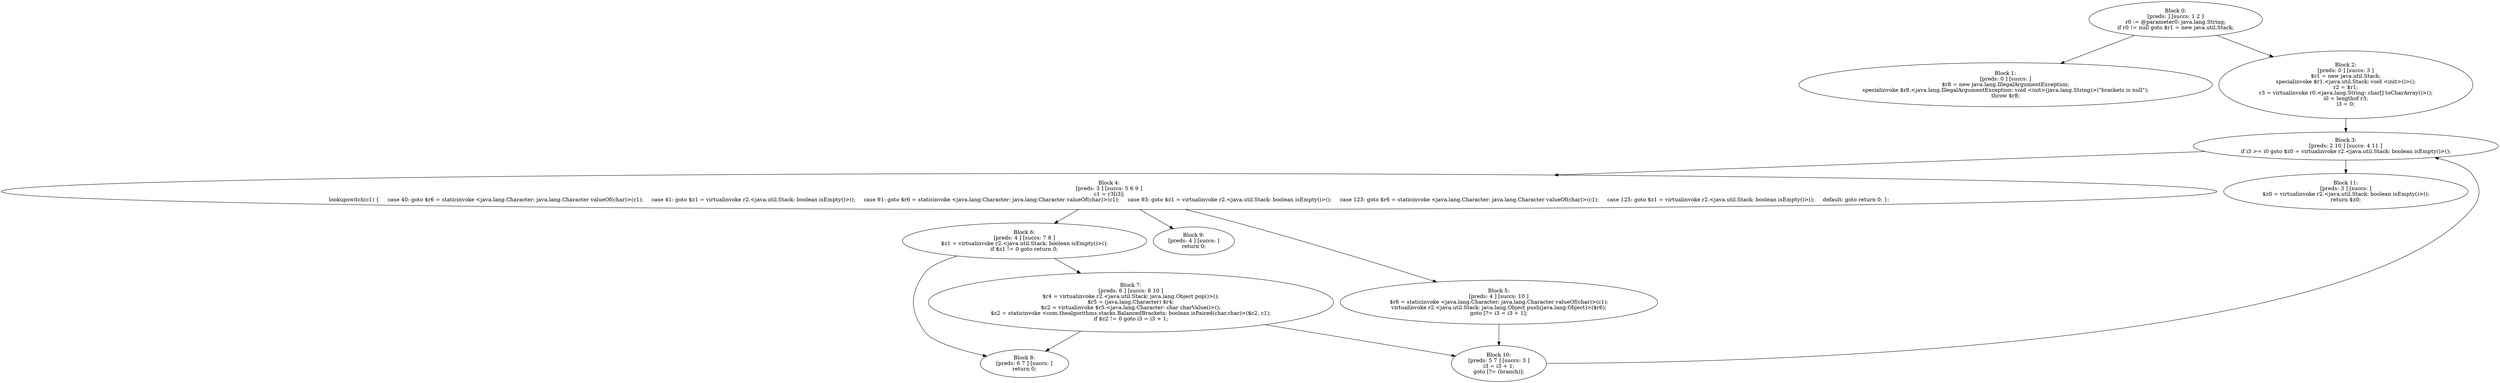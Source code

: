 digraph "unitGraph" {
    "Block 0:
[preds: ] [succs: 1 2 ]
r0 := @parameter0: java.lang.String;
if r0 != null goto $r1 = new java.util.Stack;
"
    "Block 1:
[preds: 0 ] [succs: ]
$r8 = new java.lang.IllegalArgumentException;
specialinvoke $r8.<java.lang.IllegalArgumentException: void <init>(java.lang.String)>(\"brackets is null\");
throw $r8;
"
    "Block 2:
[preds: 0 ] [succs: 3 ]
$r1 = new java.util.Stack;
specialinvoke $r1.<java.util.Stack: void <init>()>();
r2 = $r1;
r3 = virtualinvoke r0.<java.lang.String: char[] toCharArray()>();
i0 = lengthof r3;
i3 = 0;
"
    "Block 3:
[preds: 2 10 ] [succs: 4 11 ]
if i3 >= i0 goto $z0 = virtualinvoke r2.<java.util.Stack: boolean isEmpty()>();
"
    "Block 4:
[preds: 3 ] [succs: 5 6 9 ]
c1 = r3[i3];
lookupswitch(c1) {     case 40: goto $r6 = staticinvoke <java.lang.Character: java.lang.Character valueOf(char)>(c1);     case 41: goto $z1 = virtualinvoke r2.<java.util.Stack: boolean isEmpty()>();     case 91: goto $r6 = staticinvoke <java.lang.Character: java.lang.Character valueOf(char)>(c1);     case 93: goto $z1 = virtualinvoke r2.<java.util.Stack: boolean isEmpty()>();     case 123: goto $r6 = staticinvoke <java.lang.Character: java.lang.Character valueOf(char)>(c1);     case 125: goto $z1 = virtualinvoke r2.<java.util.Stack: boolean isEmpty()>();     default: goto return 0; };
"
    "Block 5:
[preds: 4 ] [succs: 10 ]
$r6 = staticinvoke <java.lang.Character: java.lang.Character valueOf(char)>(c1);
virtualinvoke r2.<java.util.Stack: java.lang.Object push(java.lang.Object)>($r6);
goto [?= i3 = i3 + 1];
"
    "Block 6:
[preds: 4 ] [succs: 7 8 ]
$z1 = virtualinvoke r2.<java.util.Stack: boolean isEmpty()>();
if $z1 != 0 goto return 0;
"
    "Block 7:
[preds: 6 ] [succs: 8 10 ]
$r4 = virtualinvoke r2.<java.util.Stack: java.lang.Object pop()>();
$r5 = (java.lang.Character) $r4;
$c2 = virtualinvoke $r5.<java.lang.Character: char charValue()>();
$z2 = staticinvoke <com.thealgorithms.stacks.BalancedBrackets: boolean isPaired(char,char)>($c2, c1);
if $z2 != 0 goto i3 = i3 + 1;
"
    "Block 8:
[preds: 6 7 ] [succs: ]
return 0;
"
    "Block 9:
[preds: 4 ] [succs: ]
return 0;
"
    "Block 10:
[preds: 5 7 ] [succs: 3 ]
i3 = i3 + 1;
goto [?= (branch)];
"
    "Block 11:
[preds: 3 ] [succs: ]
$z0 = virtualinvoke r2.<java.util.Stack: boolean isEmpty()>();
return $z0;
"
    "Block 0:
[preds: ] [succs: 1 2 ]
r0 := @parameter0: java.lang.String;
if r0 != null goto $r1 = new java.util.Stack;
"->"Block 1:
[preds: 0 ] [succs: ]
$r8 = new java.lang.IllegalArgumentException;
specialinvoke $r8.<java.lang.IllegalArgumentException: void <init>(java.lang.String)>(\"brackets is null\");
throw $r8;
";
    "Block 0:
[preds: ] [succs: 1 2 ]
r0 := @parameter0: java.lang.String;
if r0 != null goto $r1 = new java.util.Stack;
"->"Block 2:
[preds: 0 ] [succs: 3 ]
$r1 = new java.util.Stack;
specialinvoke $r1.<java.util.Stack: void <init>()>();
r2 = $r1;
r3 = virtualinvoke r0.<java.lang.String: char[] toCharArray()>();
i0 = lengthof r3;
i3 = 0;
";
    "Block 2:
[preds: 0 ] [succs: 3 ]
$r1 = new java.util.Stack;
specialinvoke $r1.<java.util.Stack: void <init>()>();
r2 = $r1;
r3 = virtualinvoke r0.<java.lang.String: char[] toCharArray()>();
i0 = lengthof r3;
i3 = 0;
"->"Block 3:
[preds: 2 10 ] [succs: 4 11 ]
if i3 >= i0 goto $z0 = virtualinvoke r2.<java.util.Stack: boolean isEmpty()>();
";
    "Block 3:
[preds: 2 10 ] [succs: 4 11 ]
if i3 >= i0 goto $z0 = virtualinvoke r2.<java.util.Stack: boolean isEmpty()>();
"->"Block 4:
[preds: 3 ] [succs: 5 6 9 ]
c1 = r3[i3];
lookupswitch(c1) {     case 40: goto $r6 = staticinvoke <java.lang.Character: java.lang.Character valueOf(char)>(c1);     case 41: goto $z1 = virtualinvoke r2.<java.util.Stack: boolean isEmpty()>();     case 91: goto $r6 = staticinvoke <java.lang.Character: java.lang.Character valueOf(char)>(c1);     case 93: goto $z1 = virtualinvoke r2.<java.util.Stack: boolean isEmpty()>();     case 123: goto $r6 = staticinvoke <java.lang.Character: java.lang.Character valueOf(char)>(c1);     case 125: goto $z1 = virtualinvoke r2.<java.util.Stack: boolean isEmpty()>();     default: goto return 0; };
";
    "Block 3:
[preds: 2 10 ] [succs: 4 11 ]
if i3 >= i0 goto $z0 = virtualinvoke r2.<java.util.Stack: boolean isEmpty()>();
"->"Block 11:
[preds: 3 ] [succs: ]
$z0 = virtualinvoke r2.<java.util.Stack: boolean isEmpty()>();
return $z0;
";
    "Block 4:
[preds: 3 ] [succs: 5 6 9 ]
c1 = r3[i3];
lookupswitch(c1) {     case 40: goto $r6 = staticinvoke <java.lang.Character: java.lang.Character valueOf(char)>(c1);     case 41: goto $z1 = virtualinvoke r2.<java.util.Stack: boolean isEmpty()>();     case 91: goto $r6 = staticinvoke <java.lang.Character: java.lang.Character valueOf(char)>(c1);     case 93: goto $z1 = virtualinvoke r2.<java.util.Stack: boolean isEmpty()>();     case 123: goto $r6 = staticinvoke <java.lang.Character: java.lang.Character valueOf(char)>(c1);     case 125: goto $z1 = virtualinvoke r2.<java.util.Stack: boolean isEmpty()>();     default: goto return 0; };
"->"Block 5:
[preds: 4 ] [succs: 10 ]
$r6 = staticinvoke <java.lang.Character: java.lang.Character valueOf(char)>(c1);
virtualinvoke r2.<java.util.Stack: java.lang.Object push(java.lang.Object)>($r6);
goto [?= i3 = i3 + 1];
";
    "Block 4:
[preds: 3 ] [succs: 5 6 9 ]
c1 = r3[i3];
lookupswitch(c1) {     case 40: goto $r6 = staticinvoke <java.lang.Character: java.lang.Character valueOf(char)>(c1);     case 41: goto $z1 = virtualinvoke r2.<java.util.Stack: boolean isEmpty()>();     case 91: goto $r6 = staticinvoke <java.lang.Character: java.lang.Character valueOf(char)>(c1);     case 93: goto $z1 = virtualinvoke r2.<java.util.Stack: boolean isEmpty()>();     case 123: goto $r6 = staticinvoke <java.lang.Character: java.lang.Character valueOf(char)>(c1);     case 125: goto $z1 = virtualinvoke r2.<java.util.Stack: boolean isEmpty()>();     default: goto return 0; };
"->"Block 6:
[preds: 4 ] [succs: 7 8 ]
$z1 = virtualinvoke r2.<java.util.Stack: boolean isEmpty()>();
if $z1 != 0 goto return 0;
";
    "Block 4:
[preds: 3 ] [succs: 5 6 9 ]
c1 = r3[i3];
lookupswitch(c1) {     case 40: goto $r6 = staticinvoke <java.lang.Character: java.lang.Character valueOf(char)>(c1);     case 41: goto $z1 = virtualinvoke r2.<java.util.Stack: boolean isEmpty()>();     case 91: goto $r6 = staticinvoke <java.lang.Character: java.lang.Character valueOf(char)>(c1);     case 93: goto $z1 = virtualinvoke r2.<java.util.Stack: boolean isEmpty()>();     case 123: goto $r6 = staticinvoke <java.lang.Character: java.lang.Character valueOf(char)>(c1);     case 125: goto $z1 = virtualinvoke r2.<java.util.Stack: boolean isEmpty()>();     default: goto return 0; };
"->"Block 9:
[preds: 4 ] [succs: ]
return 0;
";
    "Block 5:
[preds: 4 ] [succs: 10 ]
$r6 = staticinvoke <java.lang.Character: java.lang.Character valueOf(char)>(c1);
virtualinvoke r2.<java.util.Stack: java.lang.Object push(java.lang.Object)>($r6);
goto [?= i3 = i3 + 1];
"->"Block 10:
[preds: 5 7 ] [succs: 3 ]
i3 = i3 + 1;
goto [?= (branch)];
";
    "Block 6:
[preds: 4 ] [succs: 7 8 ]
$z1 = virtualinvoke r2.<java.util.Stack: boolean isEmpty()>();
if $z1 != 0 goto return 0;
"->"Block 7:
[preds: 6 ] [succs: 8 10 ]
$r4 = virtualinvoke r2.<java.util.Stack: java.lang.Object pop()>();
$r5 = (java.lang.Character) $r4;
$c2 = virtualinvoke $r5.<java.lang.Character: char charValue()>();
$z2 = staticinvoke <com.thealgorithms.stacks.BalancedBrackets: boolean isPaired(char,char)>($c2, c1);
if $z2 != 0 goto i3 = i3 + 1;
";
    "Block 6:
[preds: 4 ] [succs: 7 8 ]
$z1 = virtualinvoke r2.<java.util.Stack: boolean isEmpty()>();
if $z1 != 0 goto return 0;
"->"Block 8:
[preds: 6 7 ] [succs: ]
return 0;
";
    "Block 7:
[preds: 6 ] [succs: 8 10 ]
$r4 = virtualinvoke r2.<java.util.Stack: java.lang.Object pop()>();
$r5 = (java.lang.Character) $r4;
$c2 = virtualinvoke $r5.<java.lang.Character: char charValue()>();
$z2 = staticinvoke <com.thealgorithms.stacks.BalancedBrackets: boolean isPaired(char,char)>($c2, c1);
if $z2 != 0 goto i3 = i3 + 1;
"->"Block 8:
[preds: 6 7 ] [succs: ]
return 0;
";
    "Block 7:
[preds: 6 ] [succs: 8 10 ]
$r4 = virtualinvoke r2.<java.util.Stack: java.lang.Object pop()>();
$r5 = (java.lang.Character) $r4;
$c2 = virtualinvoke $r5.<java.lang.Character: char charValue()>();
$z2 = staticinvoke <com.thealgorithms.stacks.BalancedBrackets: boolean isPaired(char,char)>($c2, c1);
if $z2 != 0 goto i3 = i3 + 1;
"->"Block 10:
[preds: 5 7 ] [succs: 3 ]
i3 = i3 + 1;
goto [?= (branch)];
";
    "Block 10:
[preds: 5 7 ] [succs: 3 ]
i3 = i3 + 1;
goto [?= (branch)];
"->"Block 3:
[preds: 2 10 ] [succs: 4 11 ]
if i3 >= i0 goto $z0 = virtualinvoke r2.<java.util.Stack: boolean isEmpty()>();
";
}
